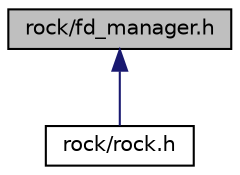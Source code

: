 digraph "rock/fd_manager.h"
{
 // LATEX_PDF_SIZE
  edge [fontname="Helvetica",fontsize="10",labelfontname="Helvetica",labelfontsize="10"];
  node [fontname="Helvetica",fontsize="10",shape=record];
  Node1 [label="rock/fd_manager.h",height=0.2,width=0.4,color="black", fillcolor="grey75", style="filled", fontcolor="black",tooltip="文件句柄管理类"];
  Node1 -> Node2 [dir="back",color="midnightblue",fontsize="10",style="solid",fontname="Helvetica"];
  Node2 [label="rock/rock.h",height=0.2,width=0.4,color="black", fillcolor="white", style="filled",URL="$rock_8h.html",tooltip="rock头文件"];
}
